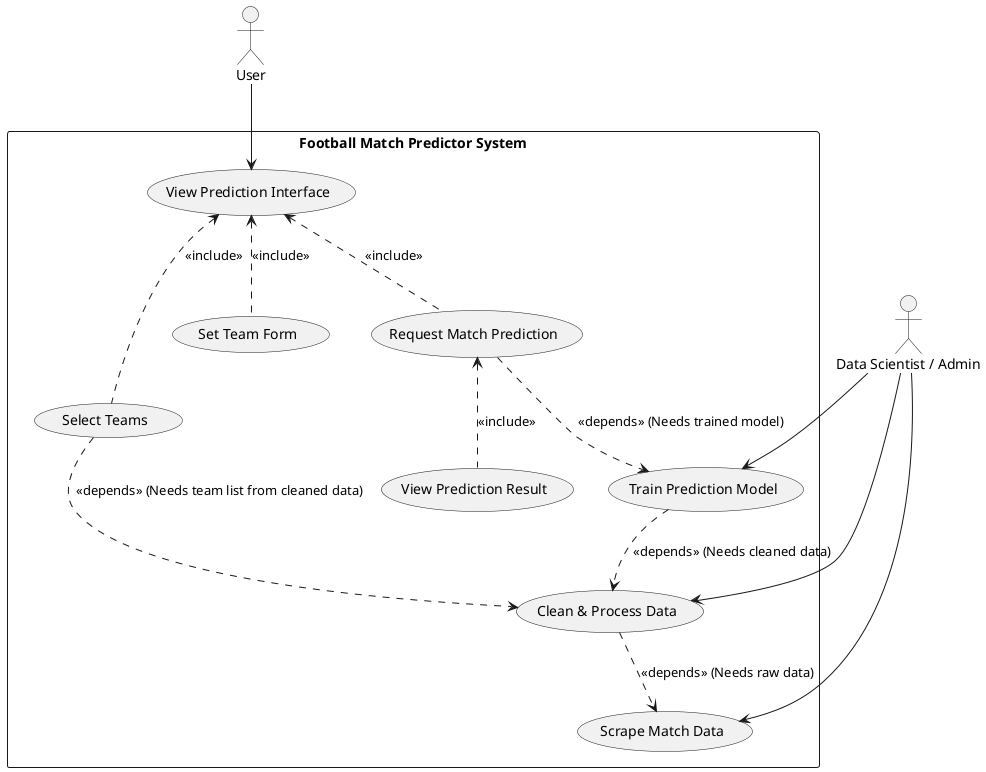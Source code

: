 @startuml
' Use Case Diagram for Football Match Predictor (Vertical Layout)

top to bottom direction
skinparam packageStyle rectangle

actor "Data Scientist / Admin" as Admin
actor User

rectangle "Football Match Predictor System" {
  usecase "Scrape Match Data" as UC_Scrape
  usecase "Clean & Process Data" as UC_Clean
  usecase "Train Prediction Model" as UC_Train
  usecase "View Prediction Interface" as UC_View
  usecase "Select Teams" as UC_Select
  usecase "Set Team Form" as UC_Form
  usecase "Request Match Prediction" as UC_Predict
  usecase "View Prediction Result" as UC_Result
}

Admin --> UC_Scrape
Admin --> UC_Clean
Admin --> UC_Train

User --> UC_View
UC_View <.. UC_Select : <<include>>
UC_View <.. UC_Form : <<include>>
UC_View <.. UC_Predict : <<include>>
UC_Predict <.. UC_Result : <<include>>

' Dependencies between backend and frontend use cases
UC_Clean ..> UC_Scrape : <<depends>> (Needs raw data)
UC_Train ..> UC_Clean : <<depends>> (Needs cleaned data)
UC_Predict ..> UC_Train : <<depends>> (Needs trained model)
UC_Select ..> UC_Clean : <<depends>> (Needs team list from cleaned data)

@enduml
